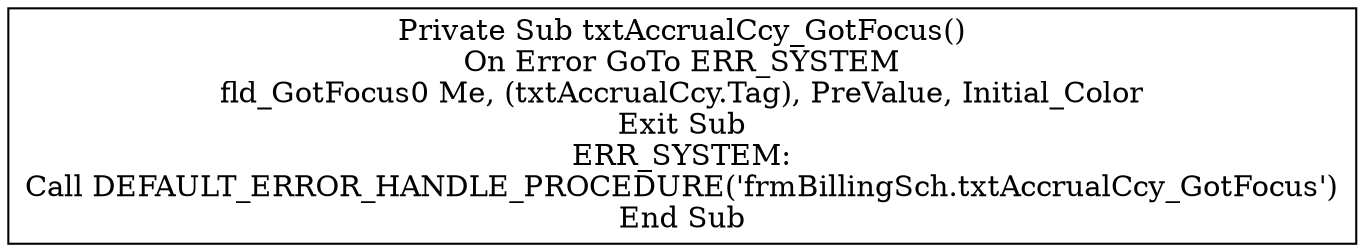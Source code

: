 digraph G{
Node_1 [ label ="Private Sub txtAccrualCcy_GotFocus()\nOn Error GoTo ERR_SYSTEM\nfld_GotFocus0 Me, (txtAccrualCcy.Tag), PreValue, Initial_Color\nExit Sub\nERR_SYSTEM:\nCall DEFAULT_ERROR_HANDLE_PROCEDURE('frmBillingSch.txtAccrualCcy_GotFocus')\nEnd Sub",shape="box"];
}

